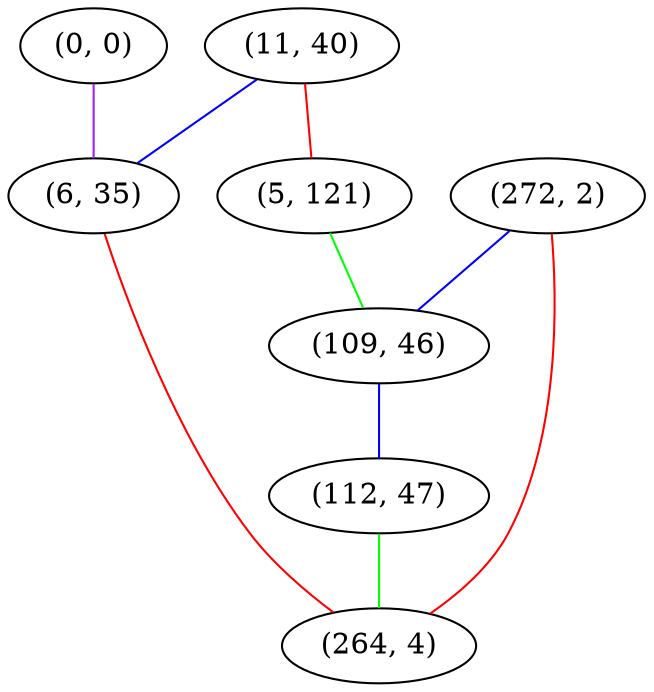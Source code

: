 graph "" {
"(0, 0)";
"(11, 40)";
"(272, 2)";
"(6, 35)";
"(5, 121)";
"(109, 46)";
"(112, 47)";
"(264, 4)";
"(0, 0)" -- "(6, 35)"  [color=purple, key=0, weight=4];
"(11, 40)" -- "(6, 35)"  [color=blue, key=0, weight=3];
"(11, 40)" -- "(5, 121)"  [color=red, key=0, weight=1];
"(272, 2)" -- "(109, 46)"  [color=blue, key=0, weight=3];
"(272, 2)" -- "(264, 4)"  [color=red, key=0, weight=1];
"(6, 35)" -- "(264, 4)"  [color=red, key=0, weight=1];
"(5, 121)" -- "(109, 46)"  [color=green, key=0, weight=2];
"(109, 46)" -- "(112, 47)"  [color=blue, key=0, weight=3];
"(112, 47)" -- "(264, 4)"  [color=green, key=0, weight=2];
}
